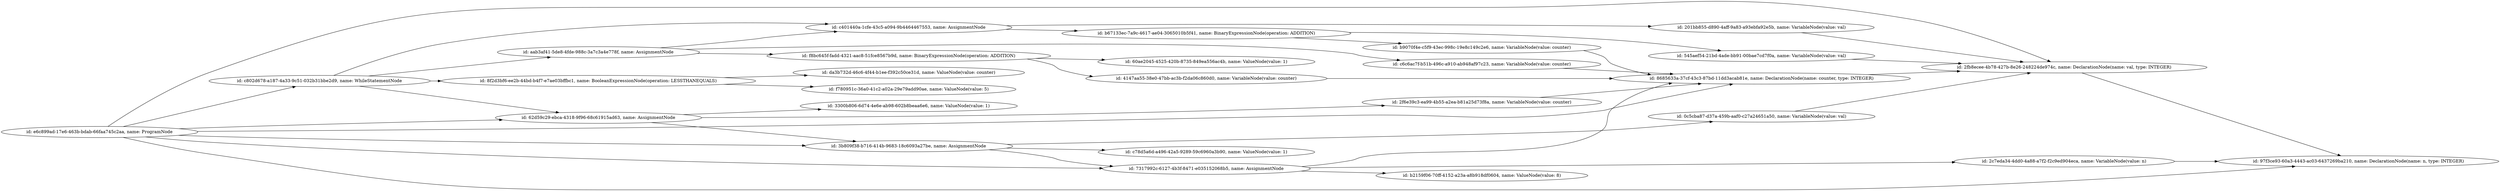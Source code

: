 digraph g {
	rankdir=LR
		"id: c401440a-1cfe-43c5-a094-9b4464467553, name: AssignmentNode" -> "id: 201bb855-d890-4aff-9a83-a93ebfa92e5b, name: VariableNode(value: val)"
		"id: c401440a-1cfe-43c5-a094-9b4464467553, name: AssignmentNode" -> "id: b67133ec-7a9c-4617-ae04-3065010b5f41, name: BinaryExpressionNode(operation: ADDITION)"
		"id: 201bb855-d890-4aff-9a83-a93ebfa92e5b, name: VariableNode(value: val)" -> "id: 2fb8ecee-4b78-427b-8e26-248224de974c, name: DeclarationNode(name: val, type: INTEGER)"
		"id: 8f2d3bf6-ee2b-44bd-b4f7-e7ae03bffbc1, name: BooleanExpressionNode(operation: LESSTHANEQUALS)" -> "id: da3b732d-46c6-4f44-b1ee-f392c50ce31d, name: ValueNode(value: counter)"
		"id: 8f2d3bf6-ee2b-44bd-b4f7-e7ae03bffbc1, name: BooleanExpressionNode(operation: LESSTHANEQUALS)" -> "id: f780951c-36a0-41c2-a02a-29e79add90ae, name: ValueNode(value: 5)"
		"id: aab3af41-5de8-4fde-988c-3a7c3a4e778f, name: AssignmentNode" -> "id: c401440a-1cfe-43c5-a094-9b4464467553, name: AssignmentNode"
		"id: aab3af41-5de8-4fde-988c-3a7c3a4e778f, name: AssignmentNode" -> "id: c6c6ac7f-b51b-496c-a910-ab948af97c23, name: VariableNode(value: counter)"
		"id: aab3af41-5de8-4fde-988c-3a7c3a4e778f, name: AssignmentNode" -> "id: f8bc645f-fadd-4321-aac8-51fce8567b9d, name: BinaryExpressionNode(operation: ADDITION)"
		"id: e6c899ad-17e6-463b-bdab-66faa745c2aa, name: ProgramNode" -> "id: 8685633a-37cf-43c3-87bd-11dd3acab81e, name: DeclarationNode(name: counter, type: INTEGER)"
		"id: e6c899ad-17e6-463b-bdab-66faa745c2aa, name: ProgramNode" -> "id: 97f3ce93-60a3-4443-ac03-6437269ba210, name: DeclarationNode(name: n, type: INTEGER)"
		"id: e6c899ad-17e6-463b-bdab-66faa745c2aa, name: ProgramNode" -> "id: c802d678-a187-4a33-9c51-032b31bbe2d9, name: WhileStatementNode"
		"id: e6c899ad-17e6-463b-bdab-66faa745c2aa, name: ProgramNode" -> "id: 2fb8ecee-4b78-427b-8e26-248224de974c, name: DeclarationNode(name: val, type: INTEGER)"
		"id: e6c899ad-17e6-463b-bdab-66faa745c2aa, name: ProgramNode" -> "id: 3b809f38-b716-414b-9683-18c6093a27be, name: AssignmentNode"
		"id: e6c899ad-17e6-463b-bdab-66faa745c2aa, name: ProgramNode" -> "id: 62d59c29-ebca-4318-9f96-68c61915ad63, name: AssignmentNode"
		"id: e6c899ad-17e6-463b-bdab-66faa745c2aa, name: ProgramNode" -> "id: 7317992c-6127-4b3f-8471-e035152068b5, name: AssignmentNode"
		"id: 3b809f38-b716-414b-9683-18c6093a27be, name: AssignmentNode" -> "id: c78d5a6d-a496-42a5-9289-59c6960a3b90, name: ValueNode(value: 1)"
		"id: 3b809f38-b716-414b-9683-18c6093a27be, name: AssignmentNode" -> "id: 0c5cba87-d37a-459b-aaf0-c27a24651a50, name: VariableNode(value: val)"
		"id: 3b809f38-b716-414b-9683-18c6093a27be, name: AssignmentNode" -> "id: 7317992c-6127-4b3f-8471-e035152068b5, name: AssignmentNode"
		"id: 2f6e39c3-ea99-4b55-a2ea-b81a25d73f8a, name: VariableNode(value: counter)" -> "id: 8685633a-37cf-43c3-87bd-11dd3acab81e, name: DeclarationNode(name: counter, type: INTEGER)"
		"id: f8bc645f-fadd-4321-aac8-51fce8567b9d, name: BinaryExpressionNode(operation: ADDITION)" -> "id: 60ae2045-4525-420b-8735-849ea556ac4b, name: ValueNode(value: 1)"
		"id: f8bc645f-fadd-4321-aac8-51fce8567b9d, name: BinaryExpressionNode(operation: ADDITION)" -> "id: 4147aa55-38e0-47bb-ac3b-f2da06c860d0, name: VariableNode(value: counter)"
		"id: 7317992c-6127-4b3f-8471-e035152068b5, name: AssignmentNode" -> "id: 8685633a-37cf-43c3-87bd-11dd3acab81e, name: DeclarationNode(name: counter, type: INTEGER)"
		"id: 7317992c-6127-4b3f-8471-e035152068b5, name: AssignmentNode" -> "id: b2159f06-70ff-4152-a23a-a8b918df0604, name: ValueNode(value: 8)"
		"id: 7317992c-6127-4b3f-8471-e035152068b5, name: AssignmentNode" -> "id: 2c7eda34-4dd0-4a88-a7f2-f2c9ed904eca, name: VariableNode(value: n)"
		"id: 4147aa55-38e0-47bb-ac3b-f2da06c860d0, name: VariableNode(value: counter)" -> "id: 8685633a-37cf-43c3-87bd-11dd3acab81e, name: DeclarationNode(name: counter, type: INTEGER)"
		"id: 8685633a-37cf-43c3-87bd-11dd3acab81e, name: DeclarationNode(name: counter, type: INTEGER)" -> "id: 2fb8ecee-4b78-427b-8e26-248224de974c, name: DeclarationNode(name: val, type: INTEGER)"
		"id: c802d678-a187-4a33-9c51-032b31bbe2d9, name: WhileStatementNode" -> "id: c401440a-1cfe-43c5-a094-9b4464467553, name: AssignmentNode"
		"id: c802d678-a187-4a33-9c51-032b31bbe2d9, name: WhileStatementNode" -> "id: 8f2d3bf6-ee2b-44bd-b4f7-e7ae03bffbc1, name: BooleanExpressionNode(operation: LESSTHANEQUALS)"
		"id: c802d678-a187-4a33-9c51-032b31bbe2d9, name: WhileStatementNode" -> "id: aab3af41-5de8-4fde-988c-3a7c3a4e778f, name: AssignmentNode"
		"id: c802d678-a187-4a33-9c51-032b31bbe2d9, name: WhileStatementNode" -> "id: 62d59c29-ebca-4318-9f96-68c61915ad63, name: AssignmentNode"
		"id: c6c6ac7f-b51b-496c-a910-ab948af97c23, name: VariableNode(value: counter)" -> "id: 8685633a-37cf-43c3-87bd-11dd3acab81e, name: DeclarationNode(name: counter, type: INTEGER)"
		"id: 2fb8ecee-4b78-427b-8e26-248224de974c, name: DeclarationNode(name: val, type: INTEGER)" -> "id: 97f3ce93-60a3-4443-ac03-6437269ba210, name: DeclarationNode(name: n, type: INTEGER)"
		"id: 2c7eda34-4dd0-4a88-a7f2-f2c9ed904eca, name: VariableNode(value: n)" -> "id: 97f3ce93-60a3-4443-ac03-6437269ba210, name: DeclarationNode(name: n, type: INTEGER)"
		"id: 62d59c29-ebca-4318-9f96-68c61915ad63, name: AssignmentNode" -> "id: 3300b806-6d74-4e6e-ab98-602b8beaa6e6, name: ValueNode(value: 1)"
		"id: 62d59c29-ebca-4318-9f96-68c61915ad63, name: AssignmentNode" -> "id: 3b809f38-b716-414b-9683-18c6093a27be, name: AssignmentNode"
		"id: 62d59c29-ebca-4318-9f96-68c61915ad63, name: AssignmentNode" -> "id: 2f6e39c3-ea99-4b55-a2ea-b81a25d73f8a, name: VariableNode(value: counter)"
		"id: 0c5cba87-d37a-459b-aaf0-c27a24651a50, name: VariableNode(value: val)" -> "id: 2fb8ecee-4b78-427b-8e26-248224de974c, name: DeclarationNode(name: val, type: INTEGER)"
		"id: b9070f4e-c5f9-43ec-998c-19e8c149c2e6, name: VariableNode(value: counter)" -> "id: 8685633a-37cf-43c3-87bd-11dd3acab81e, name: DeclarationNode(name: counter, type: INTEGER)"
		"id: 545aef54-21bd-4ade-bb91-00bae7cd7f0a, name: VariableNode(value: val)" -> "id: 2fb8ecee-4b78-427b-8e26-248224de974c, name: DeclarationNode(name: val, type: INTEGER)"
		"id: b67133ec-7a9c-4617-ae04-3065010b5f41, name: BinaryExpressionNode(operation: ADDITION)" -> "id: b9070f4e-c5f9-43ec-998c-19e8c149c2e6, name: VariableNode(value: counter)"
		"id: b67133ec-7a9c-4617-ae04-3065010b5f41, name: BinaryExpressionNode(operation: ADDITION)" -> "id: 545aef54-21bd-4ade-bb91-00bae7cd7f0a, name: VariableNode(value: val)"
}